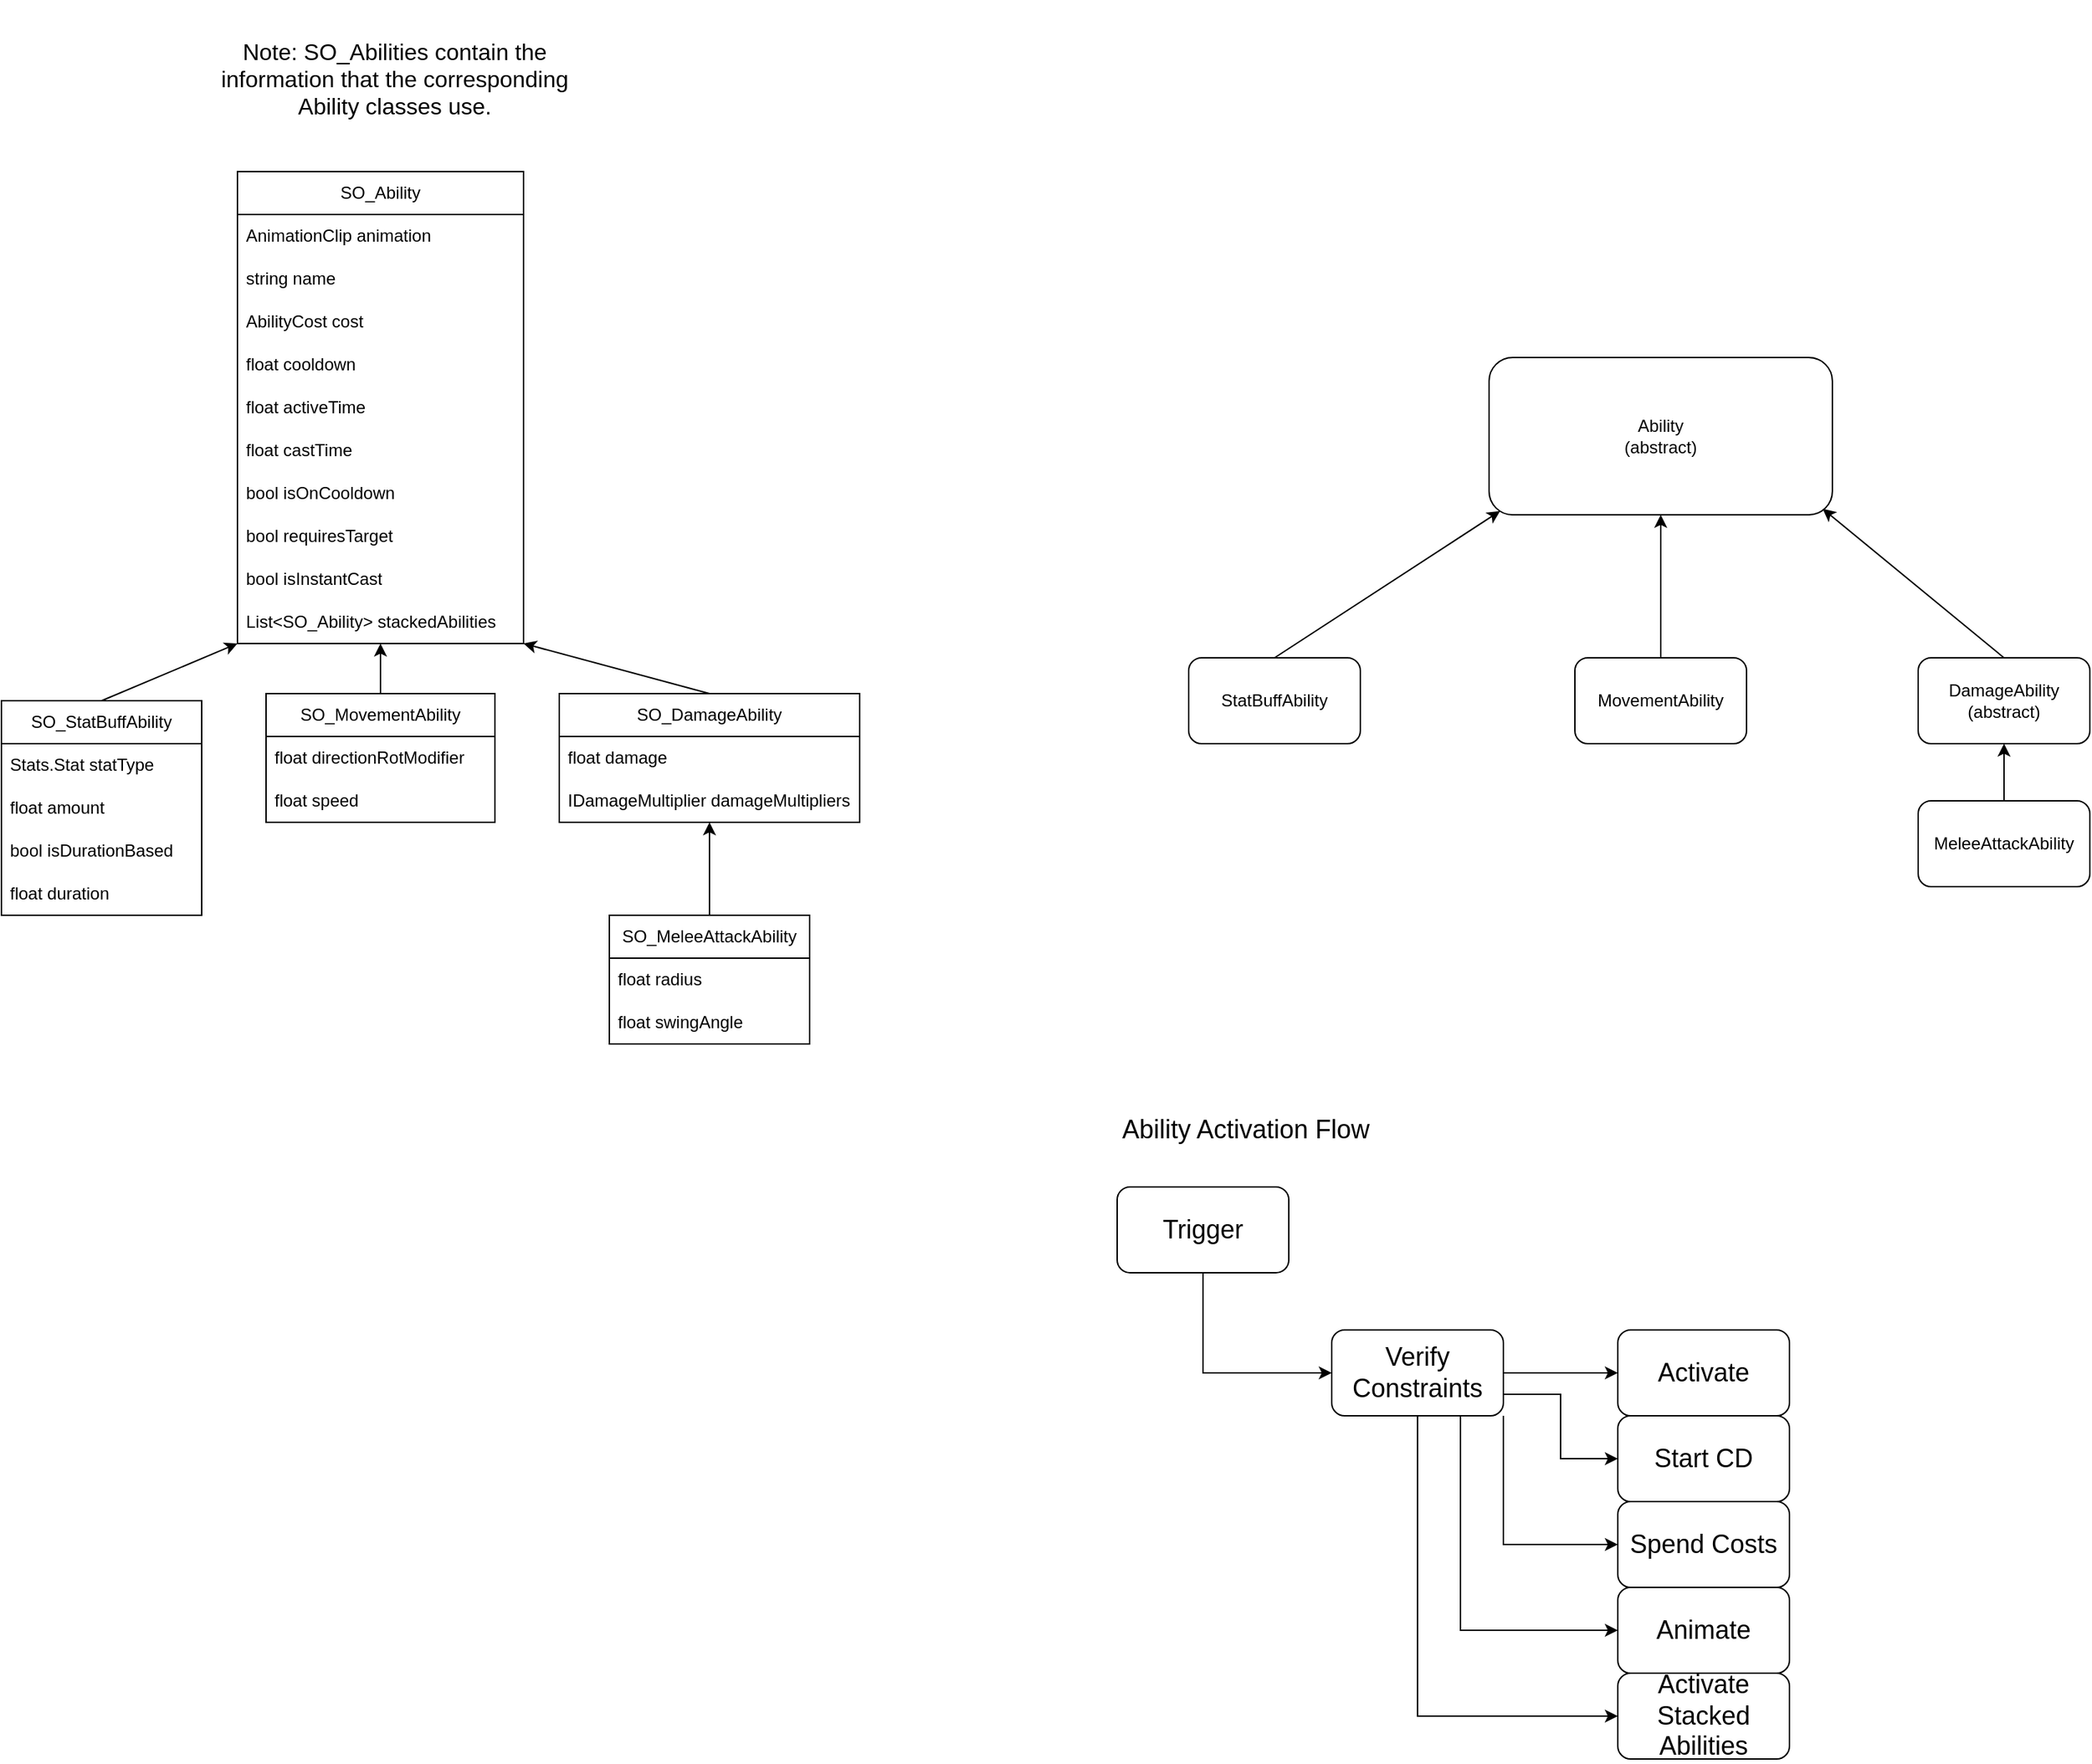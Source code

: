 <mxfile version="21.3.0" type="device">
  <diagram name="Page-1" id="lsS20C5zTrfD5e3MIUL_">
    <mxGraphModel dx="2051" dy="603" grid="1" gridSize="10" guides="1" tooltips="1" connect="1" arrows="1" fold="1" page="1" pageScale="1" pageWidth="850" pageHeight="1100" math="0" shadow="0">
      <root>
        <mxCell id="0" />
        <mxCell id="1" parent="0" />
        <mxCell id="QSIw_6FlELN4jDEuBsNI-1" value="Ability&lt;br&gt;(abstract)" style="rounded=1;whiteSpace=wrap;html=1;" vertex="1" parent="1">
          <mxGeometry x="310" y="310" width="240" height="110" as="geometry" />
        </mxCell>
        <mxCell id="QSIw_6FlELN4jDEuBsNI-6" style="rounded=0;orthogonalLoop=1;jettySize=auto;html=1;exitX=0.5;exitY=0;exitDx=0;exitDy=0;entryX=0.032;entryY=0.976;entryDx=0;entryDy=0;entryPerimeter=0;" edge="1" parent="1" source="QSIw_6FlELN4jDEuBsNI-2" target="QSIw_6FlELN4jDEuBsNI-1">
          <mxGeometry relative="1" as="geometry">
            <mxPoint x="310" y="420" as="targetPoint" />
          </mxGeometry>
        </mxCell>
        <mxCell id="QSIw_6FlELN4jDEuBsNI-2" value="StatBuffAbility" style="rounded=1;whiteSpace=wrap;html=1;" vertex="1" parent="1">
          <mxGeometry x="100" y="520" width="120" height="60" as="geometry" />
        </mxCell>
        <mxCell id="QSIw_6FlELN4jDEuBsNI-7" style="rounded=0;orthogonalLoop=1;jettySize=auto;html=1;exitX=0.5;exitY=0;exitDx=0;exitDy=0;entryX=0.5;entryY=1;entryDx=0;entryDy=0;" edge="1" parent="1" source="QSIw_6FlELN4jDEuBsNI-3" target="QSIw_6FlELN4jDEuBsNI-1">
          <mxGeometry relative="1" as="geometry" />
        </mxCell>
        <mxCell id="QSIw_6FlELN4jDEuBsNI-3" value="MovementAbility" style="rounded=1;whiteSpace=wrap;html=1;" vertex="1" parent="1">
          <mxGeometry x="370" y="520" width="120" height="60" as="geometry" />
        </mxCell>
        <mxCell id="QSIw_6FlELN4jDEuBsNI-8" style="rounded=0;orthogonalLoop=1;jettySize=auto;html=1;exitX=0.5;exitY=0;exitDx=0;exitDy=0;entryX=0.972;entryY=0.962;entryDx=0;entryDy=0;entryPerimeter=0;" edge="1" parent="1" source="QSIw_6FlELN4jDEuBsNI-4" target="QSIw_6FlELN4jDEuBsNI-1">
          <mxGeometry relative="1" as="geometry" />
        </mxCell>
        <mxCell id="QSIw_6FlELN4jDEuBsNI-4" value="DamageAbility&lt;br&gt;(abstract)" style="rounded=1;whiteSpace=wrap;html=1;" vertex="1" parent="1">
          <mxGeometry x="610" y="520" width="120" height="60" as="geometry" />
        </mxCell>
        <mxCell id="QSIw_6FlELN4jDEuBsNI-9" style="rounded=0;orthogonalLoop=1;jettySize=auto;html=1;exitX=0.5;exitY=0;exitDx=0;exitDy=0;entryX=0.5;entryY=1;entryDx=0;entryDy=0;" edge="1" parent="1" source="QSIw_6FlELN4jDEuBsNI-5" target="QSIw_6FlELN4jDEuBsNI-4">
          <mxGeometry relative="1" as="geometry" />
        </mxCell>
        <mxCell id="QSIw_6FlELN4jDEuBsNI-5" value="MeleeAttackAbility" style="rounded=1;whiteSpace=wrap;html=1;" vertex="1" parent="1">
          <mxGeometry x="610" y="620" width="120" height="60" as="geometry" />
        </mxCell>
        <mxCell id="QSIw_6FlELN4jDEuBsNI-12" value="SO_Ability" style="swimlane;fontStyle=0;childLayout=stackLayout;horizontal=1;startSize=30;horizontalStack=0;resizeParent=1;resizeParentMax=0;resizeLast=0;collapsible=1;marginBottom=0;whiteSpace=wrap;html=1;" vertex="1" parent="1">
          <mxGeometry x="-565" y="180" width="200" height="330" as="geometry">
            <mxRectangle x="-565" y="180" width="100" height="30" as="alternateBounds" />
          </mxGeometry>
        </mxCell>
        <mxCell id="QSIw_6FlELN4jDEuBsNI-17" value="AnimationClip animation" style="text;strokeColor=none;fillColor=none;align=left;verticalAlign=middle;spacingLeft=4;spacingRight=4;overflow=hidden;points=[[0,0.5],[1,0.5]];portConstraint=eastwest;rotatable=0;whiteSpace=wrap;html=1;" vertex="1" parent="QSIw_6FlELN4jDEuBsNI-12">
          <mxGeometry y="30" width="200" height="30" as="geometry" />
        </mxCell>
        <mxCell id="QSIw_6FlELN4jDEuBsNI-18" value="string name" style="text;strokeColor=none;fillColor=none;align=left;verticalAlign=middle;spacingLeft=4;spacingRight=4;overflow=hidden;points=[[0,0.5],[1,0.5]];portConstraint=eastwest;rotatable=0;whiteSpace=wrap;html=1;" vertex="1" parent="QSIw_6FlELN4jDEuBsNI-12">
          <mxGeometry y="60" width="200" height="30" as="geometry" />
        </mxCell>
        <mxCell id="QSIw_6FlELN4jDEuBsNI-14" value="AbilityCost cost" style="text;strokeColor=none;fillColor=none;align=left;verticalAlign=middle;spacingLeft=4;spacingRight=4;overflow=hidden;points=[[0,0.5],[1,0.5]];portConstraint=eastwest;rotatable=0;whiteSpace=wrap;html=1;" vertex="1" parent="QSIw_6FlELN4jDEuBsNI-12">
          <mxGeometry y="90" width="200" height="30" as="geometry" />
        </mxCell>
        <mxCell id="QSIw_6FlELN4jDEuBsNI-15" value="float cooldown" style="text;strokeColor=none;fillColor=none;align=left;verticalAlign=middle;spacingLeft=4;spacingRight=4;overflow=hidden;points=[[0,0.5],[1,0.5]];portConstraint=eastwest;rotatable=0;whiteSpace=wrap;html=1;" vertex="1" parent="QSIw_6FlELN4jDEuBsNI-12">
          <mxGeometry y="120" width="200" height="30" as="geometry" />
        </mxCell>
        <mxCell id="QSIw_6FlELN4jDEuBsNI-19" value="float activeTime" style="text;strokeColor=none;fillColor=none;align=left;verticalAlign=middle;spacingLeft=4;spacingRight=4;overflow=hidden;points=[[0,0.5],[1,0.5]];portConstraint=eastwest;rotatable=0;whiteSpace=wrap;html=1;" vertex="1" parent="QSIw_6FlELN4jDEuBsNI-12">
          <mxGeometry y="150" width="200" height="30" as="geometry" />
        </mxCell>
        <mxCell id="QSIw_6FlELN4jDEuBsNI-20" value="float castTime" style="text;strokeColor=none;fillColor=none;align=left;verticalAlign=middle;spacingLeft=4;spacingRight=4;overflow=hidden;points=[[0,0.5],[1,0.5]];portConstraint=eastwest;rotatable=0;whiteSpace=wrap;html=1;" vertex="1" parent="QSIw_6FlELN4jDEuBsNI-12">
          <mxGeometry y="180" width="200" height="30" as="geometry" />
        </mxCell>
        <mxCell id="QSIw_6FlELN4jDEuBsNI-21" value="bool isOnCooldown" style="text;strokeColor=none;fillColor=none;align=left;verticalAlign=middle;spacingLeft=4;spacingRight=4;overflow=hidden;points=[[0,0.5],[1,0.5]];portConstraint=eastwest;rotatable=0;whiteSpace=wrap;html=1;" vertex="1" parent="QSIw_6FlELN4jDEuBsNI-12">
          <mxGeometry y="210" width="200" height="30" as="geometry" />
        </mxCell>
        <mxCell id="QSIw_6FlELN4jDEuBsNI-22" value="bool requiresTarget" style="text;strokeColor=none;fillColor=none;align=left;verticalAlign=middle;spacingLeft=4;spacingRight=4;overflow=hidden;points=[[0,0.5],[1,0.5]];portConstraint=eastwest;rotatable=0;whiteSpace=wrap;html=1;" vertex="1" parent="QSIw_6FlELN4jDEuBsNI-12">
          <mxGeometry y="240" width="200" height="30" as="geometry" />
        </mxCell>
        <mxCell id="QSIw_6FlELN4jDEuBsNI-23" value="bool isInstantCast" style="text;strokeColor=none;fillColor=none;align=left;verticalAlign=middle;spacingLeft=4;spacingRight=4;overflow=hidden;points=[[0,0.5],[1,0.5]];portConstraint=eastwest;rotatable=0;whiteSpace=wrap;html=1;" vertex="1" parent="QSIw_6FlELN4jDEuBsNI-12">
          <mxGeometry y="270" width="200" height="30" as="geometry" />
        </mxCell>
        <mxCell id="QSIw_6FlELN4jDEuBsNI-24" value="List&amp;lt;SO_Ability&amp;gt; stackedAbilities" style="text;strokeColor=none;fillColor=none;align=left;verticalAlign=middle;spacingLeft=4;spacingRight=4;overflow=hidden;points=[[0,0.5],[1,0.5]];portConstraint=eastwest;rotatable=0;whiteSpace=wrap;html=1;" vertex="1" parent="QSIw_6FlELN4jDEuBsNI-12">
          <mxGeometry y="300" width="200" height="30" as="geometry" />
        </mxCell>
        <mxCell id="QSIw_6FlELN4jDEuBsNI-31" style="rounded=0;orthogonalLoop=1;jettySize=auto;html=1;exitX=0.5;exitY=0;exitDx=0;exitDy=0;entryX=0;entryY=1;entryDx=0;entryDy=0;" edge="1" parent="1" source="QSIw_6FlELN4jDEuBsNI-26" target="QSIw_6FlELN4jDEuBsNI-12">
          <mxGeometry relative="1" as="geometry" />
        </mxCell>
        <mxCell id="QSIw_6FlELN4jDEuBsNI-26" value="SO_StatBuffAbility" style="swimlane;fontStyle=0;childLayout=stackLayout;horizontal=1;startSize=30;horizontalStack=0;resizeParent=1;resizeParentMax=0;resizeLast=0;collapsible=1;marginBottom=0;whiteSpace=wrap;html=1;" vertex="1" parent="1">
          <mxGeometry x="-730" y="550" width="140" height="150" as="geometry">
            <mxRectangle x="-730" y="550" width="140" height="30" as="alternateBounds" />
          </mxGeometry>
        </mxCell>
        <mxCell id="QSIw_6FlELN4jDEuBsNI-27" value="Stats.Stat statType" style="text;strokeColor=none;fillColor=none;align=left;verticalAlign=middle;spacingLeft=4;spacingRight=4;overflow=hidden;points=[[0,0.5],[1,0.5]];portConstraint=eastwest;rotatable=0;whiteSpace=wrap;html=1;" vertex="1" parent="QSIw_6FlELN4jDEuBsNI-26">
          <mxGeometry y="30" width="140" height="30" as="geometry" />
        </mxCell>
        <mxCell id="QSIw_6FlELN4jDEuBsNI-28" value="float amount" style="text;strokeColor=none;fillColor=none;align=left;verticalAlign=middle;spacingLeft=4;spacingRight=4;overflow=hidden;points=[[0,0.5],[1,0.5]];portConstraint=eastwest;rotatable=0;whiteSpace=wrap;html=1;" vertex="1" parent="QSIw_6FlELN4jDEuBsNI-26">
          <mxGeometry y="60" width="140" height="30" as="geometry" />
        </mxCell>
        <mxCell id="QSIw_6FlELN4jDEuBsNI-29" value="bool isDurationBased" style="text;strokeColor=none;fillColor=none;align=left;verticalAlign=middle;spacingLeft=4;spacingRight=4;overflow=hidden;points=[[0,0.5],[1,0.5]];portConstraint=eastwest;rotatable=0;whiteSpace=wrap;html=1;" vertex="1" parent="QSIw_6FlELN4jDEuBsNI-26">
          <mxGeometry y="90" width="140" height="30" as="geometry" />
        </mxCell>
        <mxCell id="QSIw_6FlELN4jDEuBsNI-30" value="float duration" style="text;strokeColor=none;fillColor=none;align=left;verticalAlign=middle;spacingLeft=4;spacingRight=4;overflow=hidden;points=[[0,0.5],[1,0.5]];portConstraint=eastwest;rotatable=0;whiteSpace=wrap;html=1;" vertex="1" parent="QSIw_6FlELN4jDEuBsNI-26">
          <mxGeometry y="120" width="140" height="30" as="geometry" />
        </mxCell>
        <mxCell id="QSIw_6FlELN4jDEuBsNI-36" style="rounded=0;orthogonalLoop=1;jettySize=auto;html=1;exitX=0.5;exitY=0;exitDx=0;exitDy=0;entryX=0.5;entryY=1;entryDx=0;entryDy=0;" edge="1" parent="1" source="QSIw_6FlELN4jDEuBsNI-32" target="QSIw_6FlELN4jDEuBsNI-12">
          <mxGeometry relative="1" as="geometry" />
        </mxCell>
        <mxCell id="QSIw_6FlELN4jDEuBsNI-32" value="SO_MovementAbility" style="swimlane;fontStyle=0;childLayout=stackLayout;horizontal=1;startSize=30;horizontalStack=0;resizeParent=1;resizeParentMax=0;resizeLast=0;collapsible=1;marginBottom=0;whiteSpace=wrap;html=1;" vertex="1" parent="1">
          <mxGeometry x="-545" y="545" width="160" height="90" as="geometry">
            <mxRectangle x="-540" y="545" width="150" height="30" as="alternateBounds" />
          </mxGeometry>
        </mxCell>
        <mxCell id="QSIw_6FlELN4jDEuBsNI-33" value="float directionRotModifier" style="text;strokeColor=none;fillColor=none;align=left;verticalAlign=middle;spacingLeft=4;spacingRight=4;overflow=hidden;points=[[0,0.5],[1,0.5]];portConstraint=eastwest;rotatable=0;whiteSpace=wrap;html=1;" vertex="1" parent="QSIw_6FlELN4jDEuBsNI-32">
          <mxGeometry y="30" width="160" height="30" as="geometry" />
        </mxCell>
        <mxCell id="QSIw_6FlELN4jDEuBsNI-34" value="float speed" style="text;strokeColor=none;fillColor=none;align=left;verticalAlign=middle;spacingLeft=4;spacingRight=4;overflow=hidden;points=[[0,0.5],[1,0.5]];portConstraint=eastwest;rotatable=0;whiteSpace=wrap;html=1;" vertex="1" parent="QSIw_6FlELN4jDEuBsNI-32">
          <mxGeometry y="60" width="160" height="30" as="geometry" />
        </mxCell>
        <mxCell id="QSIw_6FlELN4jDEuBsNI-41" style="rounded=0;orthogonalLoop=1;jettySize=auto;html=1;exitX=0.5;exitY=0;exitDx=0;exitDy=0;entryX=1;entryY=1;entryDx=0;entryDy=0;" edge="1" parent="1" source="QSIw_6FlELN4jDEuBsNI-37" target="QSIw_6FlELN4jDEuBsNI-12">
          <mxGeometry relative="1" as="geometry" />
        </mxCell>
        <mxCell id="QSIw_6FlELN4jDEuBsNI-37" value="SO_DamageAbility" style="swimlane;fontStyle=0;childLayout=stackLayout;horizontal=1;startSize=30;horizontalStack=0;resizeParent=1;resizeParentMax=0;resizeLast=0;collapsible=1;marginBottom=0;whiteSpace=wrap;html=1;" vertex="1" parent="1">
          <mxGeometry x="-340" y="545" width="210" height="90" as="geometry">
            <mxRectangle x="-340" y="545" width="140" height="30" as="alternateBounds" />
          </mxGeometry>
        </mxCell>
        <mxCell id="QSIw_6FlELN4jDEuBsNI-38" value="float damage" style="text;strokeColor=none;fillColor=none;align=left;verticalAlign=middle;spacingLeft=4;spacingRight=4;overflow=hidden;points=[[0,0.5],[1,0.5]];portConstraint=eastwest;rotatable=0;whiteSpace=wrap;html=1;" vertex="1" parent="QSIw_6FlELN4jDEuBsNI-37">
          <mxGeometry y="30" width="210" height="30" as="geometry" />
        </mxCell>
        <mxCell id="QSIw_6FlELN4jDEuBsNI-39" value="IDamageMultiplier damageMultipliers" style="text;strokeColor=none;fillColor=none;align=left;verticalAlign=middle;spacingLeft=4;spacingRight=4;overflow=hidden;points=[[0,0.5],[1,0.5]];portConstraint=eastwest;rotatable=0;whiteSpace=wrap;html=1;" vertex="1" parent="QSIw_6FlELN4jDEuBsNI-37">
          <mxGeometry y="60" width="210" height="30" as="geometry" />
        </mxCell>
        <mxCell id="QSIw_6FlELN4jDEuBsNI-46" style="rounded=0;orthogonalLoop=1;jettySize=auto;html=1;exitX=0.5;exitY=0;exitDx=0;exitDy=0;entryX=0.5;entryY=1;entryDx=0;entryDy=0;" edge="1" parent="1" source="QSIw_6FlELN4jDEuBsNI-42" target="QSIw_6FlELN4jDEuBsNI-37">
          <mxGeometry relative="1" as="geometry" />
        </mxCell>
        <mxCell id="QSIw_6FlELN4jDEuBsNI-42" value="SO_MeleeAttackAbility" style="swimlane;fontStyle=0;childLayout=stackLayout;horizontal=1;startSize=30;horizontalStack=0;resizeParent=1;resizeParentMax=0;resizeLast=0;collapsible=1;marginBottom=0;whiteSpace=wrap;html=1;" vertex="1" parent="1">
          <mxGeometry x="-305" y="700" width="140" height="90" as="geometry" />
        </mxCell>
        <mxCell id="QSIw_6FlELN4jDEuBsNI-43" value="float radius" style="text;strokeColor=none;fillColor=none;align=left;verticalAlign=middle;spacingLeft=4;spacingRight=4;overflow=hidden;points=[[0,0.5],[1,0.5]];portConstraint=eastwest;rotatable=0;whiteSpace=wrap;html=1;" vertex="1" parent="QSIw_6FlELN4jDEuBsNI-42">
          <mxGeometry y="30" width="140" height="30" as="geometry" />
        </mxCell>
        <mxCell id="QSIw_6FlELN4jDEuBsNI-44" value="float swingAngle" style="text;strokeColor=none;fillColor=none;align=left;verticalAlign=middle;spacingLeft=4;spacingRight=4;overflow=hidden;points=[[0,0.5],[1,0.5]];portConstraint=eastwest;rotatable=0;whiteSpace=wrap;html=1;" vertex="1" parent="QSIw_6FlELN4jDEuBsNI-42">
          <mxGeometry y="60" width="140" height="30" as="geometry" />
        </mxCell>
        <mxCell id="QSIw_6FlELN4jDEuBsNI-47" value="Ability Activation Flow" style="text;html=1;strokeColor=none;fillColor=none;align=center;verticalAlign=middle;whiteSpace=wrap;rounded=0;fontSize=18;" vertex="1" parent="1">
          <mxGeometry x="50" y="820" width="180" height="60" as="geometry" />
        </mxCell>
        <mxCell id="QSIw_6FlELN4jDEuBsNI-48" value="Note: SO_Abilities contain the information that the corresponding Ability classes use." style="text;html=1;strokeColor=none;fillColor=none;align=center;verticalAlign=middle;whiteSpace=wrap;rounded=0;fontSize=16;" vertex="1" parent="1">
          <mxGeometry x="-590" y="60" width="270" height="110" as="geometry" />
        </mxCell>
        <mxCell id="QSIw_6FlELN4jDEuBsNI-51" style="edgeStyle=orthogonalEdgeStyle;rounded=0;orthogonalLoop=1;jettySize=auto;html=1;exitX=0.5;exitY=1;exitDx=0;exitDy=0;entryX=0;entryY=0.5;entryDx=0;entryDy=0;" edge="1" parent="1" source="QSIw_6FlELN4jDEuBsNI-49" target="QSIw_6FlELN4jDEuBsNI-50">
          <mxGeometry relative="1" as="geometry" />
        </mxCell>
        <mxCell id="QSIw_6FlELN4jDEuBsNI-49" value="Trigger" style="rounded=1;whiteSpace=wrap;html=1;fontSize=18;" vertex="1" parent="1">
          <mxGeometry x="50" y="890" width="120" height="60" as="geometry" />
        </mxCell>
        <mxCell id="QSIw_6FlELN4jDEuBsNI-53" style="edgeStyle=orthogonalEdgeStyle;rounded=0;orthogonalLoop=1;jettySize=auto;html=1;exitX=1;exitY=0.5;exitDx=0;exitDy=0;entryX=0;entryY=0.5;entryDx=0;entryDy=0;" edge="1" parent="1" source="QSIw_6FlELN4jDEuBsNI-50" target="QSIw_6FlELN4jDEuBsNI-52">
          <mxGeometry relative="1" as="geometry" />
        </mxCell>
        <mxCell id="QSIw_6FlELN4jDEuBsNI-56" style="edgeStyle=orthogonalEdgeStyle;rounded=0;orthogonalLoop=1;jettySize=auto;html=1;exitX=1;exitY=0.75;exitDx=0;exitDy=0;entryX=0;entryY=0.5;entryDx=0;entryDy=0;" edge="1" parent="1" source="QSIw_6FlELN4jDEuBsNI-50" target="QSIw_6FlELN4jDEuBsNI-55">
          <mxGeometry relative="1" as="geometry" />
        </mxCell>
        <mxCell id="QSIw_6FlELN4jDEuBsNI-58" style="edgeStyle=orthogonalEdgeStyle;rounded=0;orthogonalLoop=1;jettySize=auto;html=1;exitX=1;exitY=1;exitDx=0;exitDy=0;entryX=0;entryY=0.5;entryDx=0;entryDy=0;" edge="1" parent="1" source="QSIw_6FlELN4jDEuBsNI-50" target="QSIw_6FlELN4jDEuBsNI-57">
          <mxGeometry relative="1" as="geometry" />
        </mxCell>
        <mxCell id="QSIw_6FlELN4jDEuBsNI-60" style="edgeStyle=orthogonalEdgeStyle;rounded=0;orthogonalLoop=1;jettySize=auto;html=1;exitX=0.75;exitY=1;exitDx=0;exitDy=0;entryX=0;entryY=0.5;entryDx=0;entryDy=0;" edge="1" parent="1" source="QSIw_6FlELN4jDEuBsNI-50" target="QSIw_6FlELN4jDEuBsNI-59">
          <mxGeometry relative="1" as="geometry" />
        </mxCell>
        <mxCell id="QSIw_6FlELN4jDEuBsNI-62" style="edgeStyle=orthogonalEdgeStyle;rounded=0;orthogonalLoop=1;jettySize=auto;html=1;exitX=0.5;exitY=1;exitDx=0;exitDy=0;entryX=0;entryY=0.5;entryDx=0;entryDy=0;" edge="1" parent="1" source="QSIw_6FlELN4jDEuBsNI-50" target="QSIw_6FlELN4jDEuBsNI-61">
          <mxGeometry relative="1" as="geometry" />
        </mxCell>
        <mxCell id="QSIw_6FlELN4jDEuBsNI-50" value="Verify Constraints" style="rounded=1;whiteSpace=wrap;html=1;fontSize=18;" vertex="1" parent="1">
          <mxGeometry x="200" y="990" width="120" height="60" as="geometry" />
        </mxCell>
        <mxCell id="QSIw_6FlELN4jDEuBsNI-52" value="Activate" style="rounded=1;whiteSpace=wrap;html=1;fontSize=18;" vertex="1" parent="1">
          <mxGeometry x="400" y="990" width="120" height="60" as="geometry" />
        </mxCell>
        <mxCell id="QSIw_6FlELN4jDEuBsNI-55" value="Start CD" style="rounded=1;whiteSpace=wrap;html=1;fontSize=18;" vertex="1" parent="1">
          <mxGeometry x="400" y="1050" width="120" height="60" as="geometry" />
        </mxCell>
        <mxCell id="QSIw_6FlELN4jDEuBsNI-57" value="Spend Costs" style="rounded=1;whiteSpace=wrap;html=1;fontSize=18;" vertex="1" parent="1">
          <mxGeometry x="400" y="1110" width="120" height="60" as="geometry" />
        </mxCell>
        <mxCell id="QSIw_6FlELN4jDEuBsNI-59" value="Animate" style="rounded=1;whiteSpace=wrap;html=1;fontSize=18;" vertex="1" parent="1">
          <mxGeometry x="400" y="1170" width="120" height="60" as="geometry" />
        </mxCell>
        <mxCell id="QSIw_6FlELN4jDEuBsNI-61" value="Activate Stacked Abilities" style="rounded=1;whiteSpace=wrap;html=1;fontSize=18;" vertex="1" parent="1">
          <mxGeometry x="400" y="1230" width="120" height="60" as="geometry" />
        </mxCell>
      </root>
    </mxGraphModel>
  </diagram>
</mxfile>
